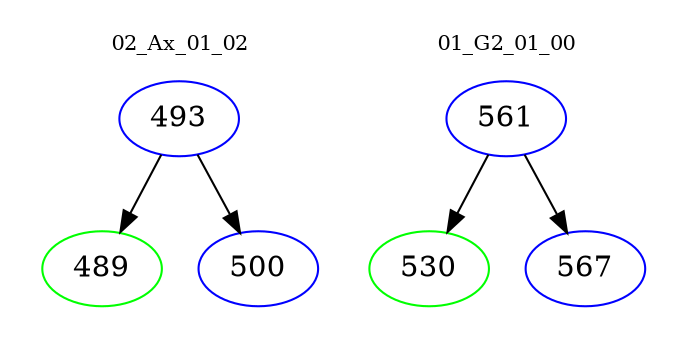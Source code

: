digraph{
subgraph cluster_0 {
color = white
label = "02_Ax_01_02";
fontsize=10;
T0_493 [label="493", color="blue"]
T0_493 -> T0_489 [color="black"]
T0_489 [label="489", color="green"]
T0_493 -> T0_500 [color="black"]
T0_500 [label="500", color="blue"]
}
subgraph cluster_1 {
color = white
label = "01_G2_01_00";
fontsize=10;
T1_561 [label="561", color="blue"]
T1_561 -> T1_530 [color="black"]
T1_530 [label="530", color="green"]
T1_561 -> T1_567 [color="black"]
T1_567 [label="567", color="blue"]
}
}

